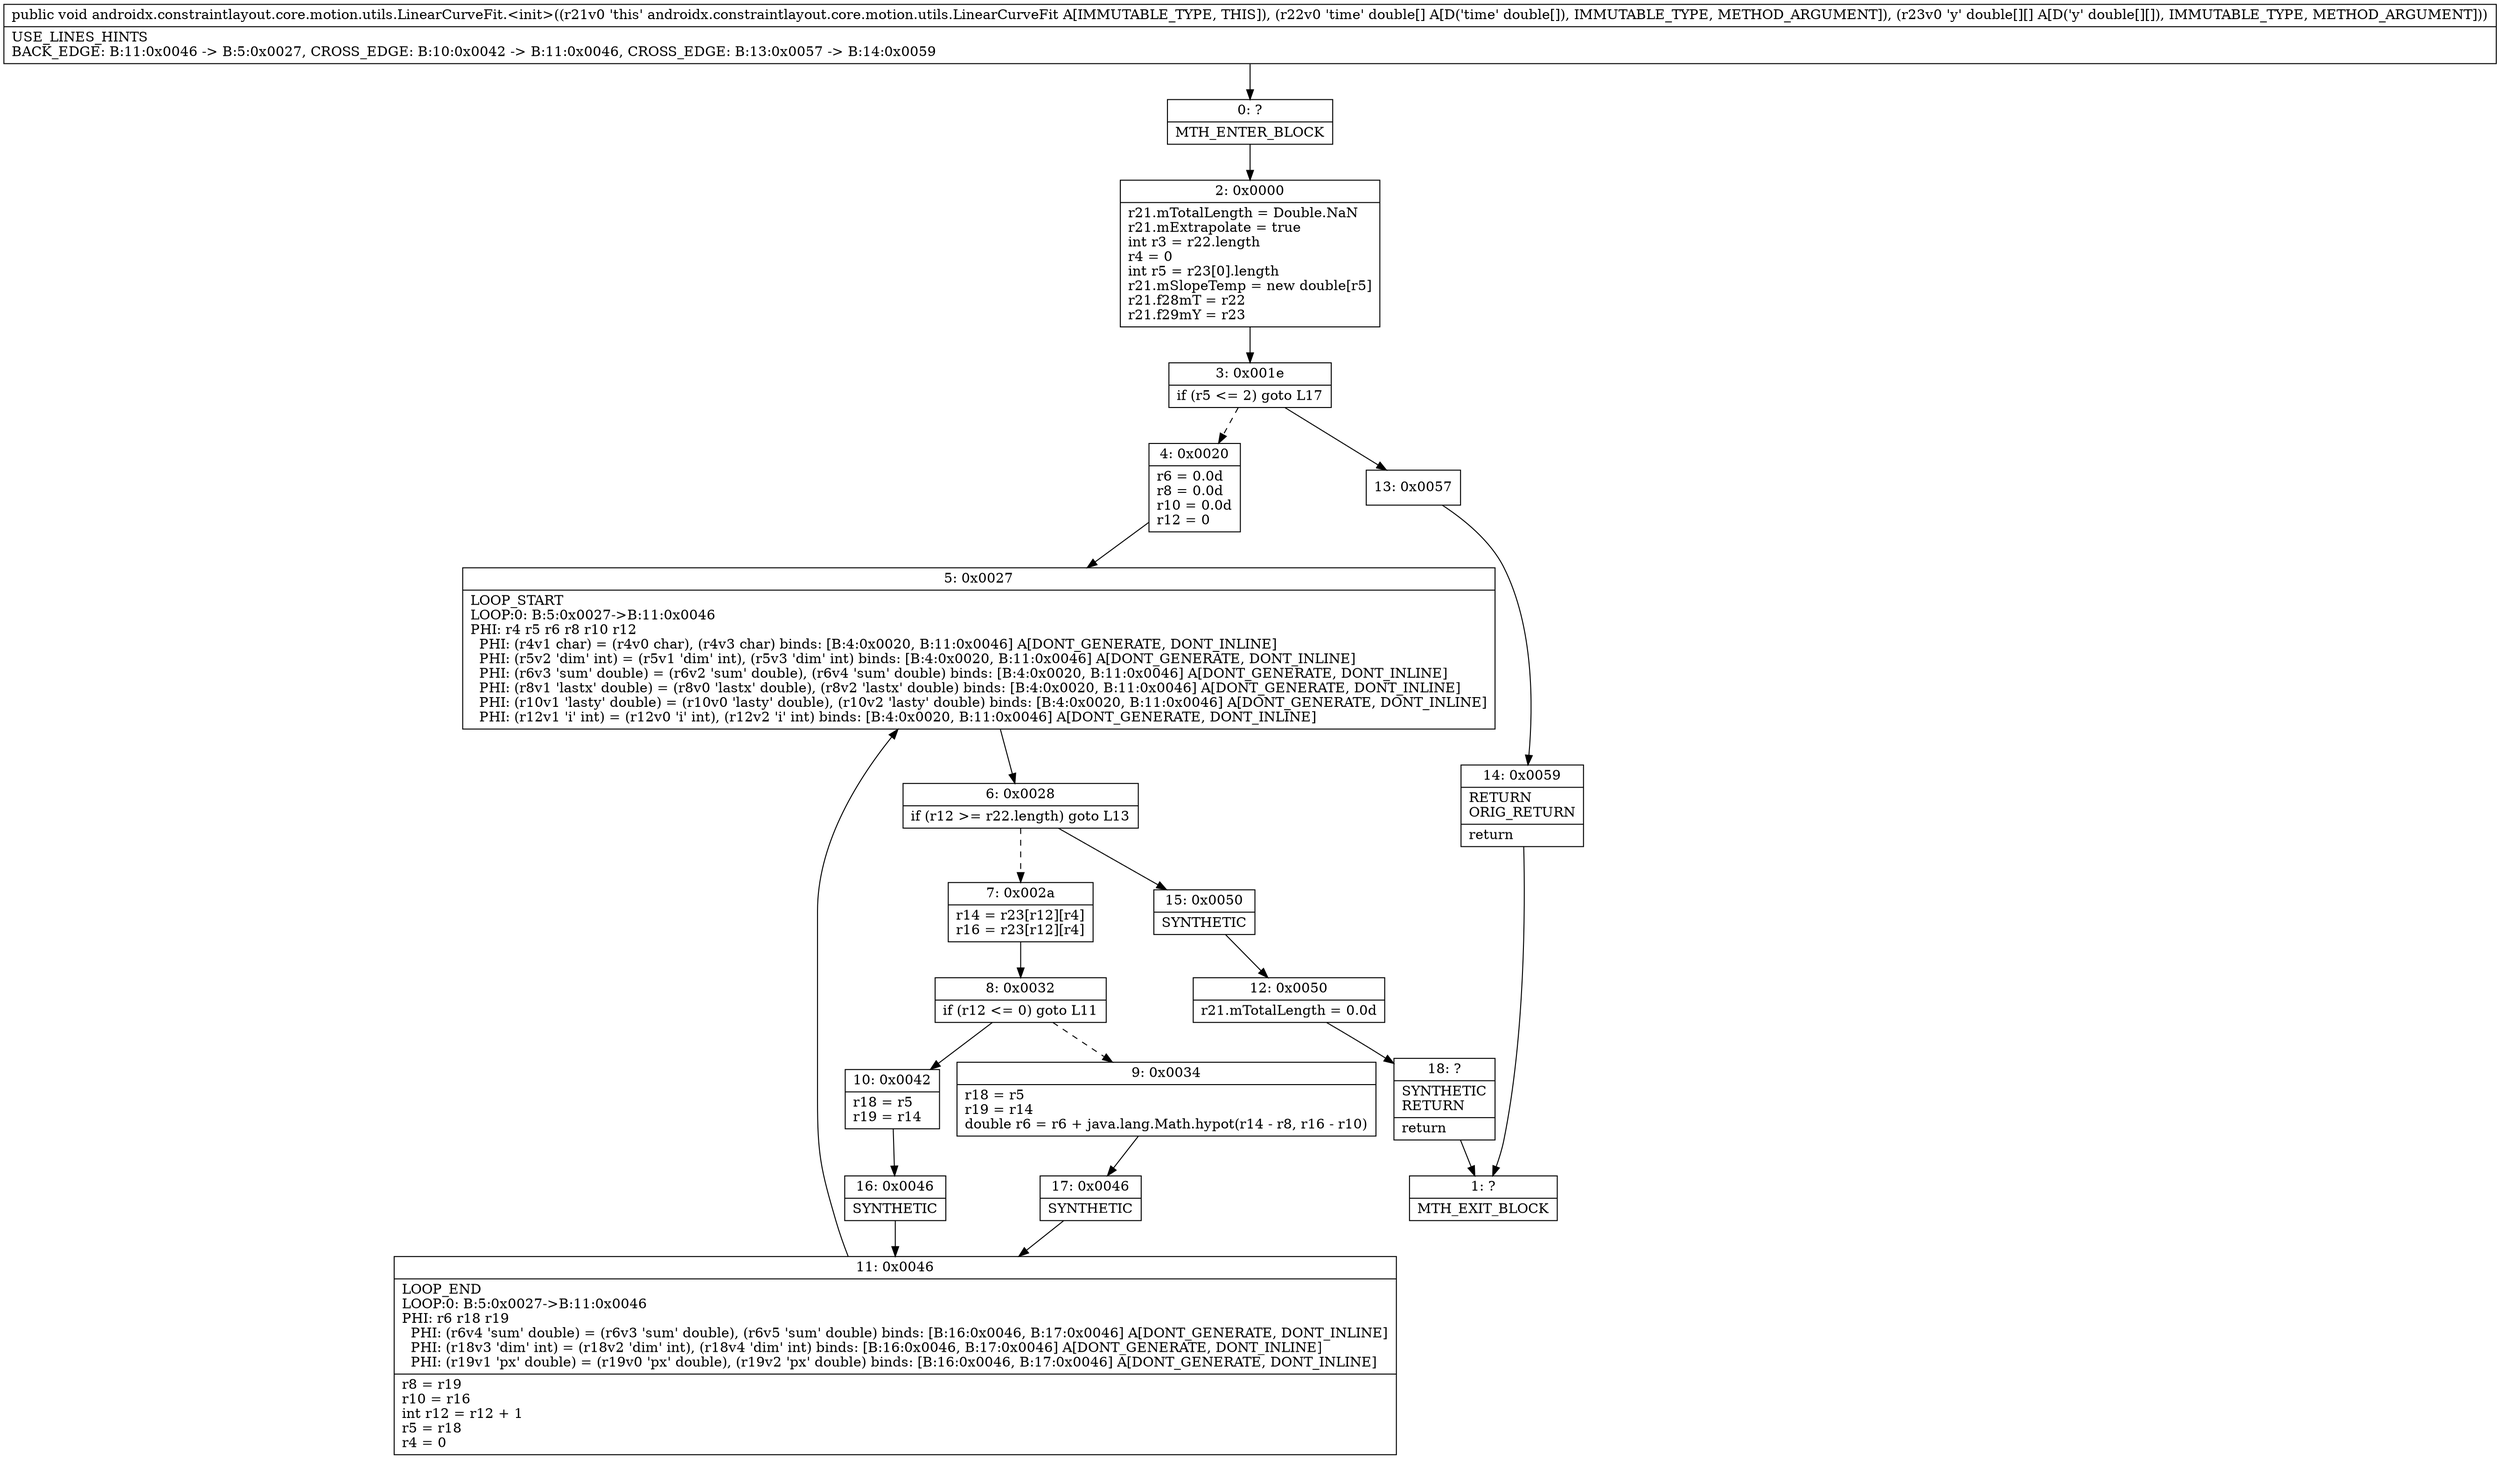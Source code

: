 digraph "CFG forandroidx.constraintlayout.core.motion.utils.LinearCurveFit.\<init\>([D[[D)V" {
Node_0 [shape=record,label="{0\:\ ?|MTH_ENTER_BLOCK\l}"];
Node_2 [shape=record,label="{2\:\ 0x0000|r21.mTotalLength = Double.NaN\lr21.mExtrapolate = true\lint r3 = r22.length\lr4 = 0\lint r5 = r23[0].length\lr21.mSlopeTemp = new double[r5]\lr21.f28mT = r22\lr21.f29mY = r23\l}"];
Node_3 [shape=record,label="{3\:\ 0x001e|if (r5 \<= 2) goto L17\l}"];
Node_4 [shape=record,label="{4\:\ 0x0020|r6 = 0.0d\lr8 = 0.0d\lr10 = 0.0d\lr12 = 0\l}"];
Node_5 [shape=record,label="{5\:\ 0x0027|LOOP_START\lLOOP:0: B:5:0x0027\-\>B:11:0x0046\lPHI: r4 r5 r6 r8 r10 r12 \l  PHI: (r4v1 char) = (r4v0 char), (r4v3 char) binds: [B:4:0x0020, B:11:0x0046] A[DONT_GENERATE, DONT_INLINE]\l  PHI: (r5v2 'dim' int) = (r5v1 'dim' int), (r5v3 'dim' int) binds: [B:4:0x0020, B:11:0x0046] A[DONT_GENERATE, DONT_INLINE]\l  PHI: (r6v3 'sum' double) = (r6v2 'sum' double), (r6v4 'sum' double) binds: [B:4:0x0020, B:11:0x0046] A[DONT_GENERATE, DONT_INLINE]\l  PHI: (r8v1 'lastx' double) = (r8v0 'lastx' double), (r8v2 'lastx' double) binds: [B:4:0x0020, B:11:0x0046] A[DONT_GENERATE, DONT_INLINE]\l  PHI: (r10v1 'lasty' double) = (r10v0 'lasty' double), (r10v2 'lasty' double) binds: [B:4:0x0020, B:11:0x0046] A[DONT_GENERATE, DONT_INLINE]\l  PHI: (r12v1 'i' int) = (r12v0 'i' int), (r12v2 'i' int) binds: [B:4:0x0020, B:11:0x0046] A[DONT_GENERATE, DONT_INLINE]\l}"];
Node_6 [shape=record,label="{6\:\ 0x0028|if (r12 \>= r22.length) goto L13\l}"];
Node_7 [shape=record,label="{7\:\ 0x002a|r14 = r23[r12][r4]\lr16 = r23[r12][r4]\l}"];
Node_8 [shape=record,label="{8\:\ 0x0032|if (r12 \<= 0) goto L11\l}"];
Node_9 [shape=record,label="{9\:\ 0x0034|r18 = r5\lr19 = r14\ldouble r6 = r6 + java.lang.Math.hypot(r14 \- r8, r16 \- r10)\l}"];
Node_17 [shape=record,label="{17\:\ 0x0046|SYNTHETIC\l}"];
Node_11 [shape=record,label="{11\:\ 0x0046|LOOP_END\lLOOP:0: B:5:0x0027\-\>B:11:0x0046\lPHI: r6 r18 r19 \l  PHI: (r6v4 'sum' double) = (r6v3 'sum' double), (r6v5 'sum' double) binds: [B:16:0x0046, B:17:0x0046] A[DONT_GENERATE, DONT_INLINE]\l  PHI: (r18v3 'dim' int) = (r18v2 'dim' int), (r18v4 'dim' int) binds: [B:16:0x0046, B:17:0x0046] A[DONT_GENERATE, DONT_INLINE]\l  PHI: (r19v1 'px' double) = (r19v0 'px' double), (r19v2 'px' double) binds: [B:16:0x0046, B:17:0x0046] A[DONT_GENERATE, DONT_INLINE]\l|r8 = r19\lr10 = r16\lint r12 = r12 + 1\lr5 = r18\lr4 = 0\l}"];
Node_10 [shape=record,label="{10\:\ 0x0042|r18 = r5\lr19 = r14\l}"];
Node_16 [shape=record,label="{16\:\ 0x0046|SYNTHETIC\l}"];
Node_15 [shape=record,label="{15\:\ 0x0050|SYNTHETIC\l}"];
Node_12 [shape=record,label="{12\:\ 0x0050|r21.mTotalLength = 0.0d\l}"];
Node_18 [shape=record,label="{18\:\ ?|SYNTHETIC\lRETURN\l|return\l}"];
Node_1 [shape=record,label="{1\:\ ?|MTH_EXIT_BLOCK\l}"];
Node_13 [shape=record,label="{13\:\ 0x0057}"];
Node_14 [shape=record,label="{14\:\ 0x0059|RETURN\lORIG_RETURN\l|return\l}"];
MethodNode[shape=record,label="{public void androidx.constraintlayout.core.motion.utils.LinearCurveFit.\<init\>((r21v0 'this' androidx.constraintlayout.core.motion.utils.LinearCurveFit A[IMMUTABLE_TYPE, THIS]), (r22v0 'time' double[] A[D('time' double[]), IMMUTABLE_TYPE, METHOD_ARGUMENT]), (r23v0 'y' double[][] A[D('y' double[][]), IMMUTABLE_TYPE, METHOD_ARGUMENT]))  | USE_LINES_HINTS\lBACK_EDGE: B:11:0x0046 \-\> B:5:0x0027, CROSS_EDGE: B:10:0x0042 \-\> B:11:0x0046, CROSS_EDGE: B:13:0x0057 \-\> B:14:0x0059\l}"];
MethodNode -> Node_0;Node_0 -> Node_2;
Node_2 -> Node_3;
Node_3 -> Node_4[style=dashed];
Node_3 -> Node_13;
Node_4 -> Node_5;
Node_5 -> Node_6;
Node_6 -> Node_7[style=dashed];
Node_6 -> Node_15;
Node_7 -> Node_8;
Node_8 -> Node_9[style=dashed];
Node_8 -> Node_10;
Node_9 -> Node_17;
Node_17 -> Node_11;
Node_11 -> Node_5;
Node_10 -> Node_16;
Node_16 -> Node_11;
Node_15 -> Node_12;
Node_12 -> Node_18;
Node_18 -> Node_1;
Node_13 -> Node_14;
Node_14 -> Node_1;
}


